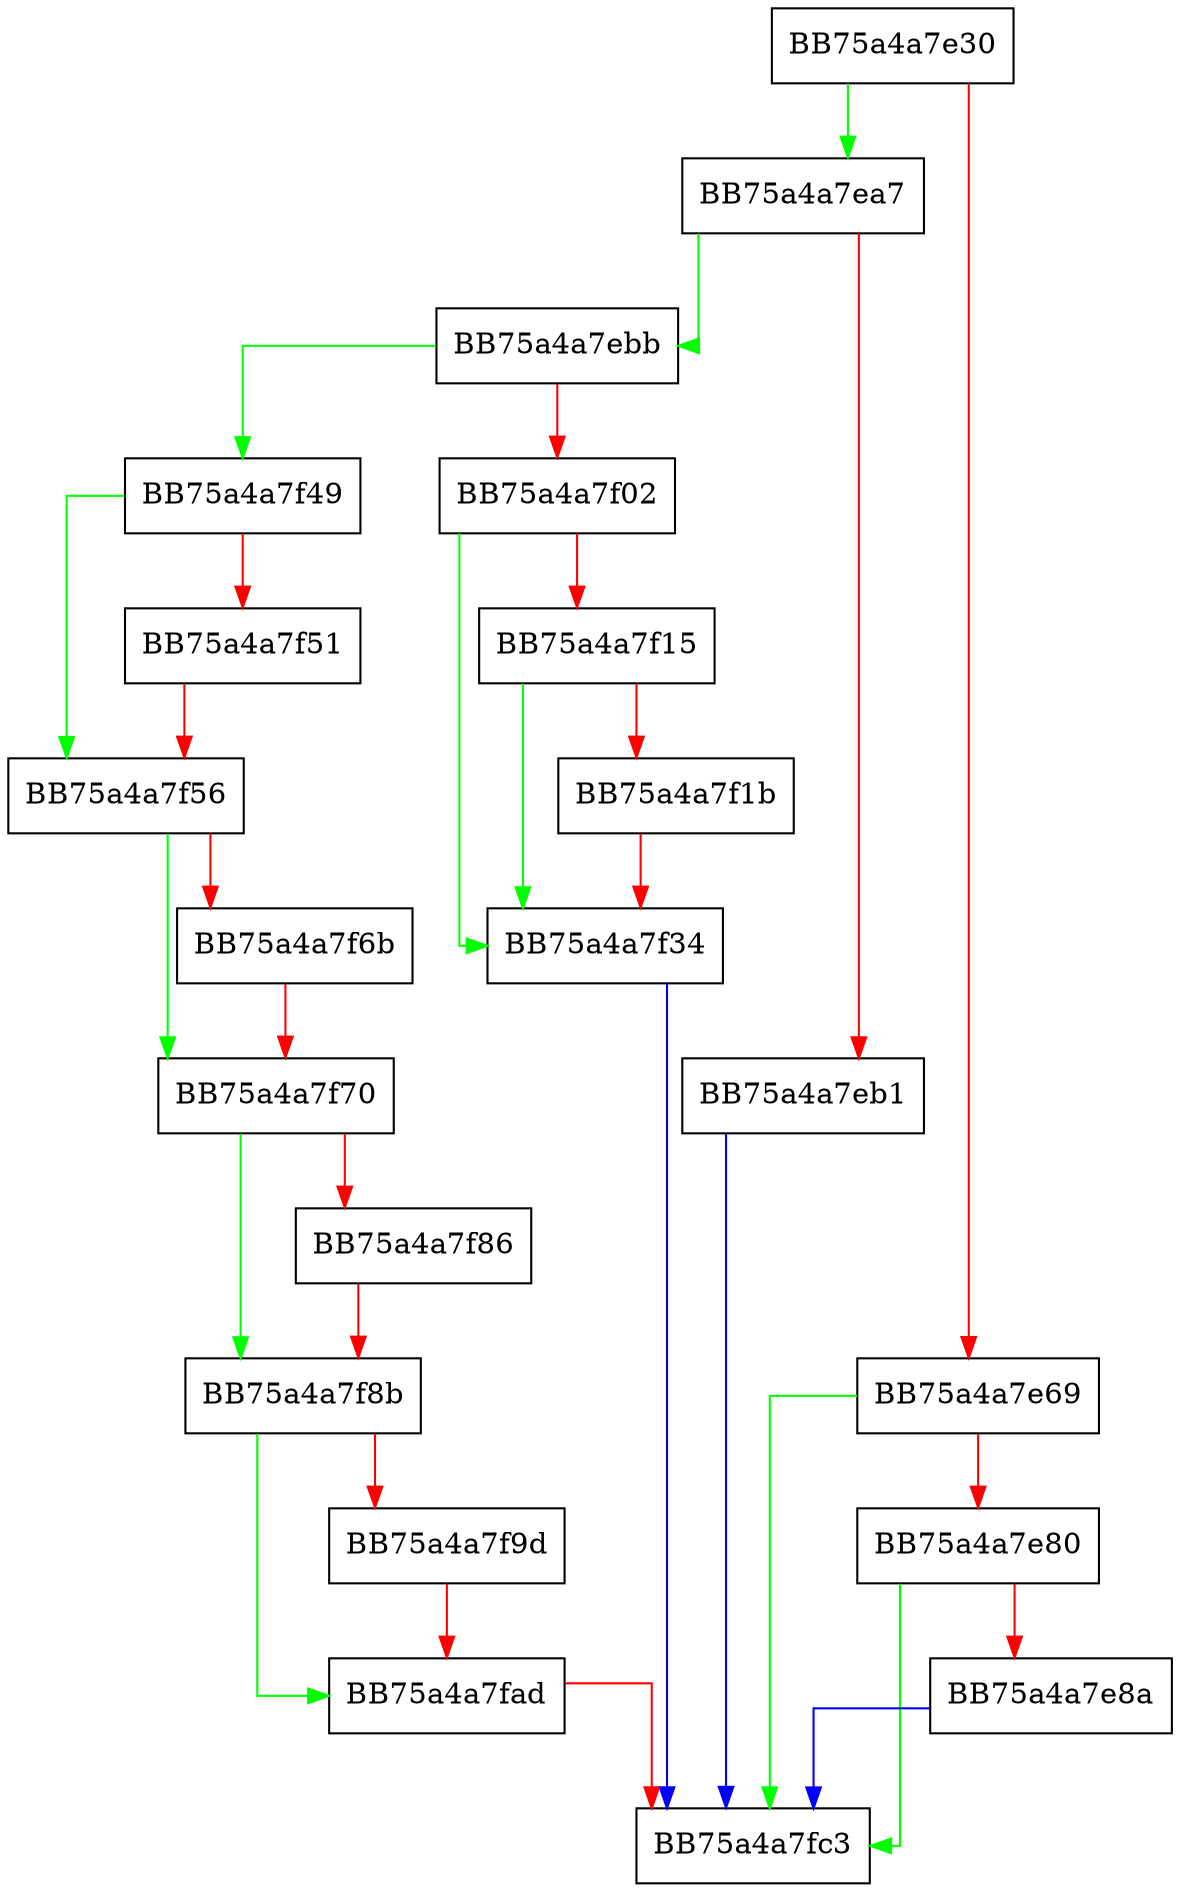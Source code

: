 digraph GetTargetFileInfo {
  node [shape="box"];
  graph [splines=ortho];
  BB75a4a7e30 -> BB75a4a7ea7 [color="green"];
  BB75a4a7e30 -> BB75a4a7e69 [color="red"];
  BB75a4a7e69 -> BB75a4a7fc3 [color="green"];
  BB75a4a7e69 -> BB75a4a7e80 [color="red"];
  BB75a4a7e80 -> BB75a4a7fc3 [color="green"];
  BB75a4a7e80 -> BB75a4a7e8a [color="red"];
  BB75a4a7e8a -> BB75a4a7fc3 [color="blue"];
  BB75a4a7ea7 -> BB75a4a7ebb [color="green"];
  BB75a4a7ea7 -> BB75a4a7eb1 [color="red"];
  BB75a4a7eb1 -> BB75a4a7fc3 [color="blue"];
  BB75a4a7ebb -> BB75a4a7f49 [color="green"];
  BB75a4a7ebb -> BB75a4a7f02 [color="red"];
  BB75a4a7f02 -> BB75a4a7f34 [color="green"];
  BB75a4a7f02 -> BB75a4a7f15 [color="red"];
  BB75a4a7f15 -> BB75a4a7f34 [color="green"];
  BB75a4a7f15 -> BB75a4a7f1b [color="red"];
  BB75a4a7f1b -> BB75a4a7f34 [color="red"];
  BB75a4a7f34 -> BB75a4a7fc3 [color="blue"];
  BB75a4a7f49 -> BB75a4a7f56 [color="green"];
  BB75a4a7f49 -> BB75a4a7f51 [color="red"];
  BB75a4a7f51 -> BB75a4a7f56 [color="red"];
  BB75a4a7f56 -> BB75a4a7f70 [color="green"];
  BB75a4a7f56 -> BB75a4a7f6b [color="red"];
  BB75a4a7f6b -> BB75a4a7f70 [color="red"];
  BB75a4a7f70 -> BB75a4a7f8b [color="green"];
  BB75a4a7f70 -> BB75a4a7f86 [color="red"];
  BB75a4a7f86 -> BB75a4a7f8b [color="red"];
  BB75a4a7f8b -> BB75a4a7fad [color="green"];
  BB75a4a7f8b -> BB75a4a7f9d [color="red"];
  BB75a4a7f9d -> BB75a4a7fad [color="red"];
  BB75a4a7fad -> BB75a4a7fc3 [color="red"];
}